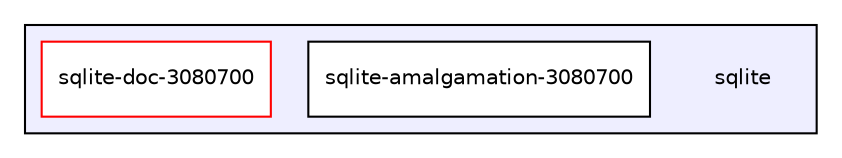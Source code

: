 digraph "sqlite" {
  compound=true
  node [ fontsize="10", fontname="Helvetica"];
  edge [ labelfontsize="10", labelfontname="Helvetica"];
  subgraph clusterdir_d9e990f2c4f165877e05a91264b669b8 {
    graph [ bgcolor="#eeeeff", pencolor="black", label="" URL="dir_d9e990f2c4f165877e05a91264b669b8.html"];
    dir_d9e990f2c4f165877e05a91264b669b8 [shape=plaintext label="sqlite"];
    dir_0e4e8343550ca8318847200db3837c34 [shape=box label="sqlite-amalgamation-3080700" color="black" fillcolor="white" style="filled" URL="dir_0e4e8343550ca8318847200db3837c34.html"];
    dir_33d0ba510ec82d4100f5e3a2c3d6138e [shape=box label="sqlite-doc-3080700" color="red" fillcolor="white" style="filled" URL="dir_33d0ba510ec82d4100f5e3a2c3d6138e.html"];
  }
}
